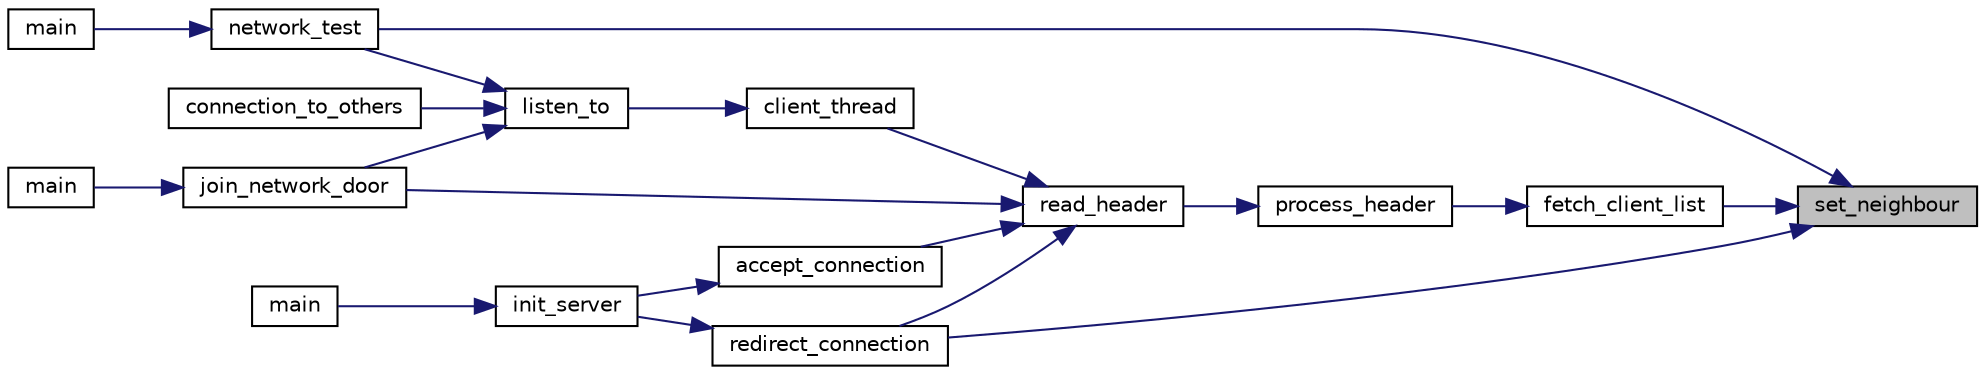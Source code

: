digraph "set_neighbour"
{
 // LATEX_PDF_SIZE
  edge [fontname="Helvetica",fontsize="10",labelfontname="Helvetica",labelfontsize="10"];
  node [fontname="Helvetica",fontsize="10",shape=record];
  rankdir="RL";
  Node1 [label="set_neighbour",height=0.2,width=0.4,color="black", fillcolor="grey75", style="filled", fontcolor="black",tooltip="Sets a neighbour in the client.neightbours section."];
  Node1 -> Node2 [dir="back",color="midnightblue",fontsize="10",style="solid",fontname="Helvetica"];
  Node2 [label="fetch_client_list",height=0.2,width=0.4,color="black", fillcolor="white", style="filled",URL="$get__data_8c.html#af1d5dee6718cc61cfb57a036be81dc14",tooltip="Merges my neighbours list with the one sent by 'neighbour_id'."];
  Node2 -> Node3 [dir="back",color="midnightblue",fontsize="10",style="solid",fontname="Helvetica"];
  Node3 [label="process_header",height=0.2,width=0.4,color="black", fillcolor="white", style="filled",URL="$get__data_8c.html#acf73eaf498a41a592973793346c358d7",tooltip=" "];
  Node3 -> Node4 [dir="back",color="midnightblue",fontsize="10",style="solid",fontname="Helvetica"];
  Node4 [label="read_header",height=0.2,width=0.4,color="black", fillcolor="white", style="filled",URL="$get__data_8c.html#a1f63104d8a019196f59d848bacafcaf0",tooltip="Waits a header in 'sockfd', reads it and processes it."];
  Node4 -> Node5 [dir="back",color="midnightblue",fontsize="10",style="solid",fontname="Helvetica"];
  Node5 [label="accept_connection",height=0.2,width=0.4,color="black", fillcolor="white", style="filled",URL="$core_2network_2server_8c.html#a51b8c8c4c2582cc90f8155bd9eaab4c0",tooltip=" "];
  Node5 -> Node6 [dir="back",color="midnightblue",fontsize="10",style="solid",fontname="Helvetica"];
  Node6 [label="init_server",height=0.2,width=0.4,color="black", fillcolor="white", style="filled",URL="$core_2network_2server_8c.html#a10fb306879537348fffef6ae68f70640",tooltip="Launches a server instance, connected to the peer-to-peer network 'hostname'."];
  Node6 -> Node7 [dir="back",color="midnightblue",fontsize="10",style="solid",fontname="Helvetica"];
  Node7 [label="main",height=0.2,width=0.4,color="black", fillcolor="white", style="filled",URL="$server_8c.html#ae66f6b31b5ad750f1fe042a706a4e3d4",tooltip=" "];
  Node4 -> Node8 [dir="back",color="midnightblue",fontsize="10",style="solid",fontname="Helvetica"];
  Node8 [label="client_thread",height=0.2,width=0.4,color="black", fillcolor="white", style="filled",URL="$core_2network_2client_8c.html#a351b786eb662460f254da2ff204fcfcc",tooltip=" "];
  Node8 -> Node9 [dir="back",color="midnightblue",fontsize="10",style="solid",fontname="Helvetica"];
  Node9 [label="listen_to",height=0.2,width=0.4,color="black", fillcolor="white", style="filled",URL="$core_2network_2client_8c.html#a3d1ce0194b7697343dc0e04866ac4935",tooltip="Tries to connect to the peer-to-peer network via a node in the Node structure."];
  Node9 -> Node10 [dir="back",color="midnightblue",fontsize="10",style="solid",fontname="Helvetica"];
  Node10 [label="connection_to_others",height=0.2,width=0.4,color="black", fillcolor="white", style="filled",URL="$client_8c.html#ab7126685bb9b5dc07de54dbb8a8ba89d",tooltip=" "];
  Node9 -> Node11 [dir="back",color="midnightblue",fontsize="10",style="solid",fontname="Helvetica"];
  Node11 [label="join_network_door",height=0.2,width=0.4,color="black", fillcolor="white", style="filled",URL="$client_8c.html#a4bc5d82e85996fecc53fe3e97c2a7b98",tooltip=" "];
  Node11 -> Node12 [dir="back",color="midnightblue",fontsize="10",style="solid",fontname="Helvetica"];
  Node12 [label="main",height=0.2,width=0.4,color="black", fillcolor="white", style="filled",URL="$client_8c.html#ae66f6b31b5ad750f1fe042a706a4e3d4",tooltip=" "];
  Node9 -> Node13 [dir="back",color="midnightblue",fontsize="10",style="solid",fontname="Helvetica"];
  Node13 [label="network_test",height=0.2,width=0.4,color="black", fillcolor="white", style="filled",URL="$client__test_8c.html#ade76ed0fdf28b393fbdc89e611688256",tooltip=" "];
  Node13 -> Node14 [dir="back",color="midnightblue",fontsize="10",style="solid",fontname="Helvetica"];
  Node14 [label="main",height=0.2,width=0.4,color="black", fillcolor="white", style="filled",URL="$unit__testing_8c.html#ae66f6b31b5ad750f1fe042a706a4e3d4",tooltip=" "];
  Node4 -> Node11 [dir="back",color="midnightblue",fontsize="10",style="solid",fontname="Helvetica"];
  Node4 -> Node15 [dir="back",color="midnightblue",fontsize="10",style="solid",fontname="Helvetica"];
  Node15 [label="redirect_connection",height=0.2,width=0.4,color="black", fillcolor="white", style="filled",URL="$core_2network_2server_8c.html#a84cf9ceb7f864ec15c6a0a51fec348ed",tooltip=" "];
  Node15 -> Node6 [dir="back",color="midnightblue",fontsize="10",style="solid",fontname="Helvetica"];
  Node1 -> Node13 [dir="back",color="midnightblue",fontsize="10",style="solid",fontname="Helvetica"];
  Node1 -> Node15 [dir="back",color="midnightblue",fontsize="10",style="solid",fontname="Helvetica"];
}
